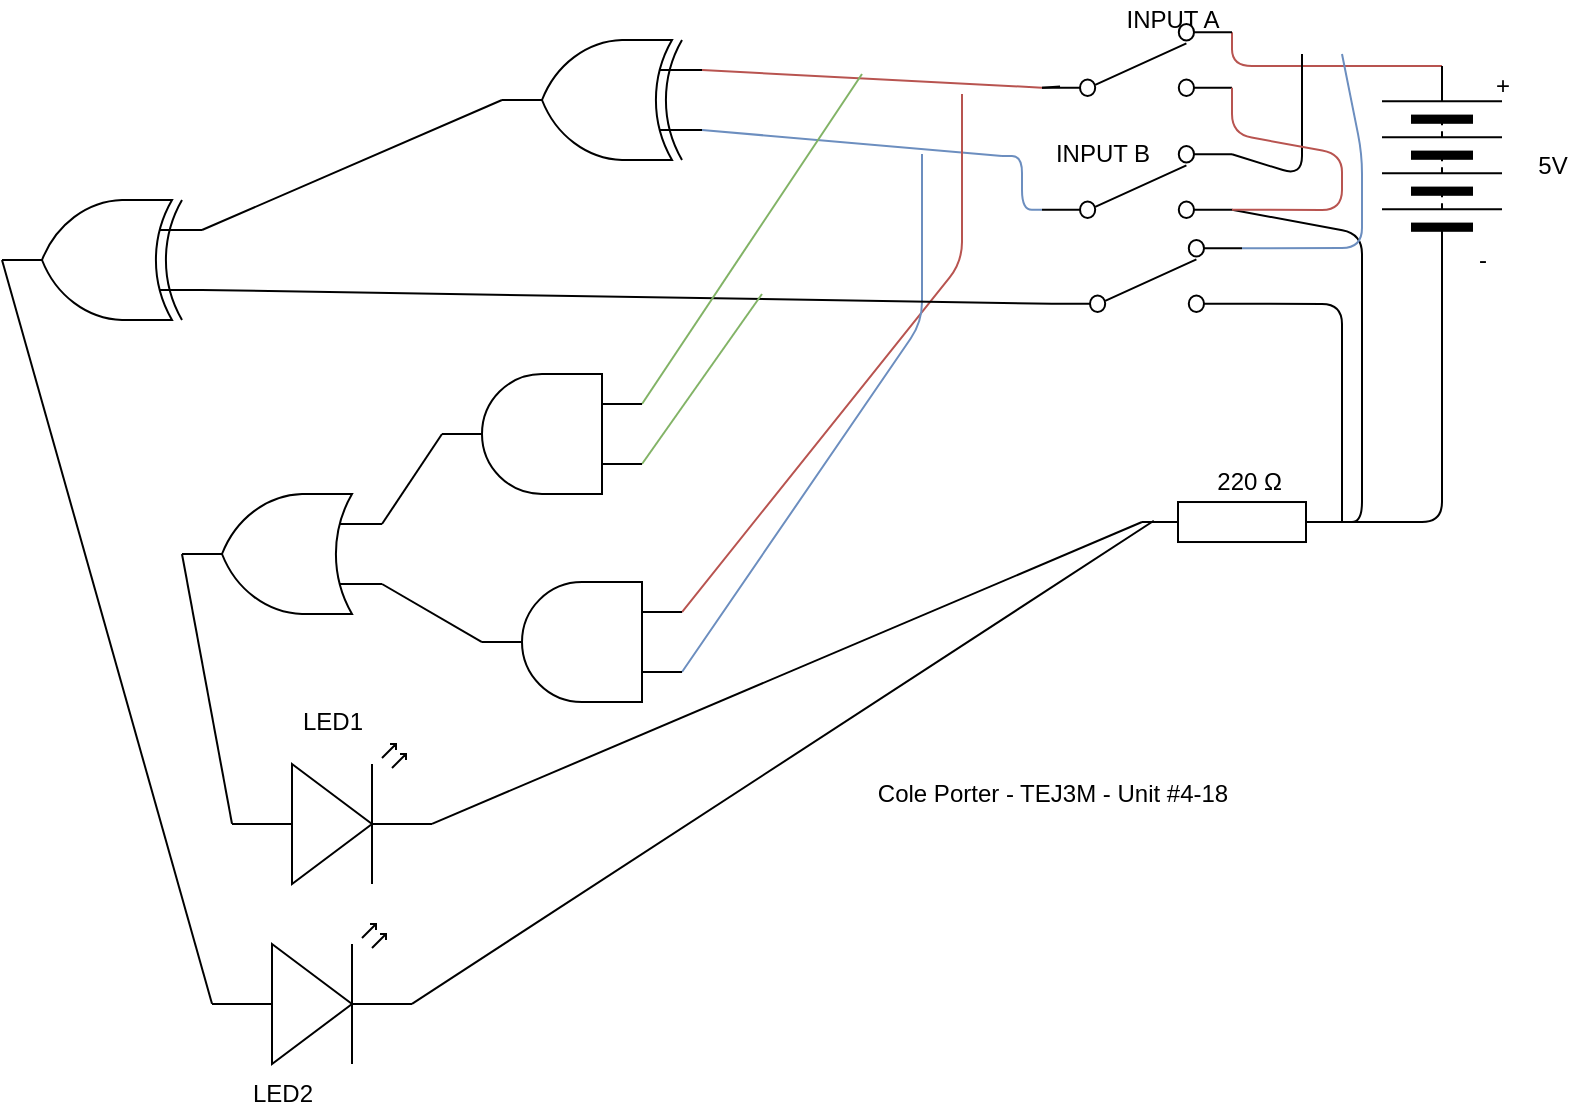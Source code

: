 <mxfile>
    <diagram id="KjrErTVRP9iZeqJHBAPl" name="Page-1">
        <mxGraphModel dx="1699" dy="756" grid="1" gridSize="10" guides="1" tooltips="1" connect="1" arrows="1" fold="1" page="1" pageScale="1" pageWidth="850" pageHeight="1100" math="0" shadow="0">
            <root>
                <mxCell id="0"/>
                <mxCell id="1" parent="0"/>
                <mxCell id="86" style="edgeStyle=none;html=1;exitX=0;exitY=0.5;exitDx=0;exitDy=0;entryX=1;entryY=0.5;entryDx=0;entryDy=0;entryPerimeter=0;endArrow=none;endFill=0;" parent="1" source="2" target="80" edge="1">
                    <mxGeometry relative="1" as="geometry">
                        <Array as="points">
                            <mxPoint x="560" y="434"/>
                        </Array>
                    </mxGeometry>
                </mxCell>
                <mxCell id="87" style="edgeStyle=none;html=1;exitX=1;exitY=0.5;exitDx=0;exitDy=0;entryX=1;entryY=0.115;entryDx=0;entryDy=0;entryPerimeter=0;endArrow=none;endFill=0;fillColor=#f8cecc;strokeColor=#b85450;" parent="1" source="2" target="64" edge="1">
                    <mxGeometry relative="1" as="geometry">
                        <Array as="points">
                            <mxPoint x="485" y="206"/>
                            <mxPoint x="455" y="206"/>
                        </Array>
                    </mxGeometry>
                </mxCell>
                <mxCell id="2" value="" style="pointerEvents=1;verticalLabelPosition=bottom;shadow=0;dashed=0;align=center;html=1;verticalAlign=top;shape=mxgraph.electrical.miscellaneous.batteryStack;flipH=0;flipV=0;rotation=-90;" parent="1" vertex="1">
                    <mxGeometry x="510" y="226" width="100" height="60" as="geometry"/>
                </mxCell>
                <mxCell id="81" style="edgeStyle=none;html=1;exitX=1;exitY=0.57;exitDx=0;exitDy=0;exitPerimeter=0;entryX=0;entryY=0.5;entryDx=0;entryDy=0;entryPerimeter=0;endArrow=none;endFill=0;" parent="1" source="4" target="80" edge="1">
                    <mxGeometry relative="1" as="geometry"/>
                </mxCell>
                <mxCell id="128" style="edgeStyle=none;html=1;exitX=0;exitY=0.57;exitDx=0;exitDy=0;exitPerimeter=0;entryX=1;entryY=0.5;entryDx=0;entryDy=0;entryPerimeter=0;endArrow=none;endFill=0;" edge="1" parent="1" source="4" target="119">
                    <mxGeometry relative="1" as="geometry"/>
                </mxCell>
                <mxCell id="4" value="" style="verticalLabelPosition=bottom;shadow=0;dashed=0;align=center;html=1;verticalAlign=top;shape=mxgraph.electrical.opto_electronics.led_2;pointerEvents=1;direction=south;rotation=-90;" parent="1" vertex="1">
                    <mxGeometry x="-30" y="530" width="70" height="100" as="geometry"/>
                </mxCell>
                <mxCell id="17" value="+" style="text;html=1;align=center;verticalAlign=middle;resizable=0;points=[];autosize=1;strokeColor=none;fillColor=none;" parent="1" vertex="1">
                    <mxGeometry x="580" y="206" width="20" height="20" as="geometry"/>
                </mxCell>
                <mxCell id="18" value="-" style="text;html=1;align=center;verticalAlign=middle;resizable=0;points=[];autosize=1;strokeColor=none;fillColor=none;" parent="1" vertex="1">
                    <mxGeometry x="570" y="293" width="20" height="20" as="geometry"/>
                </mxCell>
                <mxCell id="22" value="LED2" style="text;html=1;align=center;verticalAlign=middle;resizable=0;points=[];autosize=1;strokeColor=none;fillColor=none;" parent="1" vertex="1">
                    <mxGeometry x="-45" y="710" width="50" height="20" as="geometry"/>
                </mxCell>
                <mxCell id="23" value="5V" style="text;html=1;align=center;verticalAlign=middle;resizable=0;points=[];autosize=1;strokeColor=none;fillColor=none;" parent="1" vertex="1">
                    <mxGeometry x="600" y="246" width="30" height="20" as="geometry"/>
                </mxCell>
                <mxCell id="24" value="Cole Porter - TEJ3M - Unit #4-18" style="text;html=1;align=center;verticalAlign=middle;resizable=0;points=[];autosize=1;strokeColor=none;fillColor=none;" parent="1" vertex="1">
                    <mxGeometry x="270" y="560" width="190" height="20" as="geometry"/>
                </mxCell>
                <mxCell id="30" value="220 Ω&amp;nbsp;" style="text;html=1;align=center;verticalAlign=middle;resizable=0;points=[];autosize=1;strokeColor=none;fillColor=none;" parent="1" vertex="1">
                    <mxGeometry x="440" y="404.01" width="50" height="20" as="geometry"/>
                </mxCell>
                <mxCell id="40" value="INPUT A" style="text;html=1;align=center;verticalAlign=middle;resizable=0;points=[];autosize=1;strokeColor=none;fillColor=none;" parent="1" vertex="1">
                    <mxGeometry x="395" y="173" width="60" height="20" as="geometry"/>
                </mxCell>
                <mxCell id="92" style="edgeStyle=none;html=1;exitX=0;exitY=0.885;exitDx=0;exitDy=0;exitPerimeter=0;entryX=0;entryY=0.75;entryDx=0;entryDy=0;entryPerimeter=0;fillColor=#f8cecc;strokeColor=#b85450;endArrow=none;endFill=0;" parent="1" source="64" target="106" edge="1">
                    <mxGeometry relative="1" as="geometry">
                        <mxPoint x="340" y="221" as="targetPoint"/>
                    </mxGeometry>
                </mxCell>
                <mxCell id="64" value="" style="pointerEvents=1;verticalLabelPosition=bottom;shadow=0;dashed=0;align=center;html=1;verticalAlign=top;shape=mxgraph.electrical.electro-mechanical.2-way_switch;rotation=-180;flipH=1;flipV=1;" parent="1" vertex="1">
                    <mxGeometry x="360" y="185" width="95" height="36" as="geometry"/>
                </mxCell>
                <mxCell id="65" style="edgeStyle=none;html=1;exitX=0;exitY=0.885;exitDx=0;exitDy=0;exitPerimeter=0;entryX=0.095;entryY=0.869;entryDx=0;entryDy=0;entryPerimeter=0;endArrow=none;endFill=0;" parent="1" source="64" target="64" edge="1">
                    <mxGeometry relative="1" as="geometry"/>
                </mxCell>
                <mxCell id="96" style="edgeStyle=none;html=1;entryX=1;entryY=0.885;entryDx=0;entryDy=0;entryPerimeter=0;endArrow=none;endFill=0;" parent="1" source="80" target="91" edge="1">
                    <mxGeometry relative="1" as="geometry">
                        <Array as="points">
                            <mxPoint x="520" y="434"/>
                            <mxPoint x="520" y="345"/>
                            <mxPoint x="520" y="290"/>
                        </Array>
                    </mxGeometry>
                </mxCell>
                <mxCell id="80" value="" style="pointerEvents=1;verticalLabelPosition=bottom;shadow=0;dashed=0;align=center;html=1;verticalAlign=top;shape=mxgraph.electrical.resistors.resistor_1;" parent="1" vertex="1">
                    <mxGeometry x="410" y="424.01" width="100" height="20" as="geometry"/>
                </mxCell>
                <mxCell id="93" style="edgeStyle=none;html=1;exitX=1;exitY=0.115;exitDx=0;exitDy=0;exitPerimeter=0;endArrow=none;endFill=0;" parent="1" source="91" edge="1">
                    <mxGeometry relative="1" as="geometry">
                        <mxPoint x="490" y="200" as="targetPoint"/>
                        <Array as="points">
                            <mxPoint x="490" y="261"/>
                        </Array>
                    </mxGeometry>
                </mxCell>
                <mxCell id="95" style="edgeStyle=none;html=1;exitX=1;exitY=0.885;exitDx=0;exitDy=0;exitPerimeter=0;endArrow=none;endFill=0;entryX=1;entryY=0.885;entryDx=0;entryDy=0;entryPerimeter=0;fillColor=#f8cecc;strokeColor=#b85450;" parent="1" source="91" target="64" edge="1">
                    <mxGeometry relative="1" as="geometry">
                        <mxPoint x="510" y="210" as="targetPoint"/>
                        <Array as="points">
                            <mxPoint x="510" y="278"/>
                            <mxPoint x="510" y="250"/>
                            <mxPoint x="455" y="240"/>
                        </Array>
                    </mxGeometry>
                </mxCell>
                <mxCell id="97" style="edgeStyle=none;html=1;exitX=0;exitY=0.885;exitDx=0;exitDy=0;exitPerimeter=0;entryX=0;entryY=0.75;entryDx=0;entryDy=0;entryPerimeter=0;endArrow=none;endFill=0;fillColor=#dae8fc;strokeColor=#6c8ebf;" parent="1" source="91" edge="1">
                    <mxGeometry relative="1" as="geometry">
                        <Array as="points">
                            <mxPoint x="350" y="278"/>
                            <mxPoint x="350" y="251"/>
                        </Array>
                        <mxPoint x="340" y="251" as="targetPoint"/>
                    </mxGeometry>
                </mxCell>
                <mxCell id="91" value="" style="pointerEvents=1;verticalLabelPosition=bottom;shadow=0;dashed=0;align=center;html=1;verticalAlign=top;shape=mxgraph.electrical.electro-mechanical.2-way_switch;rotation=-180;flipH=1;flipV=1;" parent="1" vertex="1">
                    <mxGeometry x="360" y="246" width="95" height="36" as="geometry"/>
                </mxCell>
                <mxCell id="105" value="INPUT B" style="text;html=1;align=center;verticalAlign=middle;resizable=0;points=[];autosize=1;strokeColor=none;fillColor=none;" parent="1" vertex="1">
                    <mxGeometry x="360" y="240" width="60" height="20" as="geometry"/>
                </mxCell>
                <mxCell id="110" style="edgeStyle=none;html=1;exitX=0;exitY=0.25;exitDx=0;exitDy=0;exitPerimeter=0;endArrow=none;endFill=0;fillColor=#dae8fc;strokeColor=#6c8ebf;" parent="1" source="106" edge="1">
                    <mxGeometry relative="1" as="geometry">
                        <mxPoint x="340" y="251" as="targetPoint"/>
                    </mxGeometry>
                </mxCell>
                <mxCell id="122" style="edgeStyle=none;html=1;exitX=1;exitY=0.5;exitDx=0;exitDy=0;exitPerimeter=0;entryX=0;entryY=0.75;entryDx=0;entryDy=0;entryPerimeter=0;endArrow=none;endFill=0;" edge="1" parent="1" source="106" target="120">
                    <mxGeometry relative="1" as="geometry"/>
                </mxCell>
                <mxCell id="106" value="" style="verticalLabelPosition=bottom;shadow=0;dashed=0;align=center;html=1;verticalAlign=top;shape=mxgraph.electrical.logic_gates.logic_gate;operation=xor;direction=west;" parent="1" vertex="1">
                    <mxGeometry x="90" y="193" width="100" height="60" as="geometry"/>
                </mxCell>
                <mxCell id="108" style="edgeStyle=none;html=1;exitX=0;exitY=0.75;exitDx=0;exitDy=0;exitPerimeter=0;endArrow=none;endFill=0;fillColor=#f8cecc;strokeColor=#b85450;" parent="1" source="107" edge="1">
                    <mxGeometry relative="1" as="geometry">
                        <mxPoint x="320" y="220" as="targetPoint"/>
                        <Array as="points">
                            <mxPoint x="320" y="304"/>
                        </Array>
                    </mxGeometry>
                </mxCell>
                <mxCell id="109" style="edgeStyle=none;html=1;exitX=0;exitY=0.25;exitDx=0;exitDy=0;exitPerimeter=0;endArrow=none;endFill=0;fillColor=#dae8fc;strokeColor=#6c8ebf;" parent="1" source="107" edge="1">
                    <mxGeometry relative="1" as="geometry">
                        <mxPoint x="300" y="250" as="targetPoint"/>
                        <Array as="points">
                            <mxPoint x="300" y="334"/>
                        </Array>
                    </mxGeometry>
                </mxCell>
                <mxCell id="123" style="edgeStyle=none;html=1;exitX=1;exitY=0.5;exitDx=0;exitDy=0;exitPerimeter=0;entryX=0;entryY=0.75;entryDx=0;entryDy=0;entryPerimeter=0;endArrow=none;endFill=0;" edge="1" parent="1" source="107" target="119">
                    <mxGeometry relative="1" as="geometry"/>
                </mxCell>
                <mxCell id="107" value="" style="verticalLabelPosition=bottom;shadow=0;dashed=0;align=center;html=1;verticalAlign=top;shape=mxgraph.electrical.logic_gates.logic_gate;operation=and;direction=west;" parent="1" vertex="1">
                    <mxGeometry x="80" y="464.01" width="100" height="60" as="geometry"/>
                </mxCell>
                <mxCell id="115" style="edgeStyle=none;html=1;exitX=1;exitY=0.57;exitDx=0;exitDy=0;exitPerimeter=0;entryX=0.059;entryY=0.469;entryDx=0;entryDy=0;entryPerimeter=0;endArrow=none;endFill=0;" parent="1" source="112" target="80" edge="1">
                    <mxGeometry relative="1" as="geometry"/>
                </mxCell>
                <mxCell id="129" style="edgeStyle=none;html=1;exitX=0;exitY=0.57;exitDx=0;exitDy=0;exitPerimeter=0;entryX=1;entryY=0.5;entryDx=0;entryDy=0;entryPerimeter=0;endArrow=none;endFill=0;" edge="1" parent="1" source="112" target="120">
                    <mxGeometry relative="1" as="geometry"/>
                </mxCell>
                <mxCell id="112" value="" style="verticalLabelPosition=bottom;shadow=0;dashed=0;align=center;html=1;verticalAlign=top;shape=mxgraph.electrical.opto_electronics.led_2;pointerEvents=1;direction=south;rotation=-90;" parent="1" vertex="1">
                    <mxGeometry x="-40" y="620" width="70" height="100" as="geometry"/>
                </mxCell>
                <mxCell id="113" value="LED1&lt;br&gt;" style="text;html=1;align=center;verticalAlign=middle;resizable=0;points=[];autosize=1;strokeColor=none;fillColor=none;" parent="1" vertex="1">
                    <mxGeometry x="-20" y="524.01" width="50" height="20" as="geometry"/>
                </mxCell>
                <mxCell id="117" style="edgeStyle=none;html=1;exitX=1;exitY=0.115;exitDx=0;exitDy=0;exitPerimeter=0;endArrow=none;endFill=0;fillColor=#dae8fc;strokeColor=#6c8ebf;" edge="1" parent="1" source="116">
                    <mxGeometry relative="1" as="geometry">
                        <mxPoint x="510" y="200" as="targetPoint"/>
                        <Array as="points">
                            <mxPoint x="520" y="297"/>
                            <mxPoint x="520" y="250"/>
                        </Array>
                    </mxGeometry>
                </mxCell>
                <mxCell id="118" style="edgeStyle=none;html=1;exitX=1;exitY=0.885;exitDx=0;exitDy=0;exitPerimeter=0;entryX=1;entryY=0.5;entryDx=0;entryDy=0;entryPerimeter=0;endArrow=none;endFill=0;" edge="1" parent="1" source="116" target="80">
                    <mxGeometry relative="1" as="geometry">
                        <Array as="points">
                            <mxPoint x="510" y="325"/>
                        </Array>
                    </mxGeometry>
                </mxCell>
                <mxCell id="124" style="edgeStyle=none;html=1;exitX=0;exitY=0.25;exitDx=0;exitDy=0;exitPerimeter=0;entryX=1;entryY=0.5;entryDx=0;entryDy=0;entryPerimeter=0;endArrow=none;endFill=0;" edge="1" parent="1" source="119" target="121">
                    <mxGeometry relative="1" as="geometry"/>
                </mxCell>
                <mxCell id="119" value="" style="verticalLabelPosition=bottom;shadow=0;dashed=0;align=center;html=1;verticalAlign=top;shape=mxgraph.electrical.logic_gates.logic_gate;operation=or;flipH=1;" vertex="1" parent="1">
                    <mxGeometry x="-70" y="420" width="100" height="60" as="geometry"/>
                </mxCell>
                <mxCell id="116" value="" style="pointerEvents=1;verticalLabelPosition=bottom;shadow=0;dashed=0;align=center;html=1;verticalAlign=top;shape=mxgraph.electrical.electro-mechanical.2-way_switch;rotation=-180;flipH=1;flipV=1;" vertex="1" parent="1">
                    <mxGeometry x="365" y="293" width="95" height="36" as="geometry"/>
                </mxCell>
                <mxCell id="127" style="edgeStyle=none;html=1;exitX=0;exitY=0.25;exitDx=0;exitDy=0;exitPerimeter=0;entryX=0;entryY=0.885;entryDx=0;entryDy=0;entryPerimeter=0;endArrow=none;endFill=0;" edge="1" parent="1" source="120" target="116">
                    <mxGeometry relative="1" as="geometry"/>
                </mxCell>
                <mxCell id="120" value="" style="verticalLabelPosition=bottom;shadow=0;dashed=0;align=center;html=1;verticalAlign=top;shape=mxgraph.electrical.logic_gates.logic_gate;operation=xor;direction=west;" vertex="1" parent="1">
                    <mxGeometry x="-160" y="273" width="100" height="60" as="geometry"/>
                </mxCell>
                <mxCell id="125" style="edgeStyle=none;html=1;exitX=0;exitY=0.25;exitDx=0;exitDy=0;exitPerimeter=0;endArrow=none;endFill=0;fillColor=#d5e8d4;strokeColor=#82b366;" edge="1" parent="1" source="121">
                    <mxGeometry relative="1" as="geometry">
                        <mxPoint x="220" y="320" as="targetPoint"/>
                    </mxGeometry>
                </mxCell>
                <mxCell id="126" style="edgeStyle=none;html=1;exitX=0;exitY=0.75;exitDx=0;exitDy=0;exitPerimeter=0;endArrow=none;endFill=0;fillColor=#d5e8d4;strokeColor=#82b366;" edge="1" parent="1" source="121">
                    <mxGeometry relative="1" as="geometry">
                        <mxPoint x="270" y="210" as="targetPoint"/>
                    </mxGeometry>
                </mxCell>
                <mxCell id="121" value="" style="verticalLabelPosition=bottom;shadow=0;dashed=0;align=center;html=1;verticalAlign=top;shape=mxgraph.electrical.logic_gates.logic_gate;operation=and;direction=west;" vertex="1" parent="1">
                    <mxGeometry x="60" y="360" width="100" height="60" as="geometry"/>
                </mxCell>
            </root>
        </mxGraphModel>
    </diagram>
</mxfile>